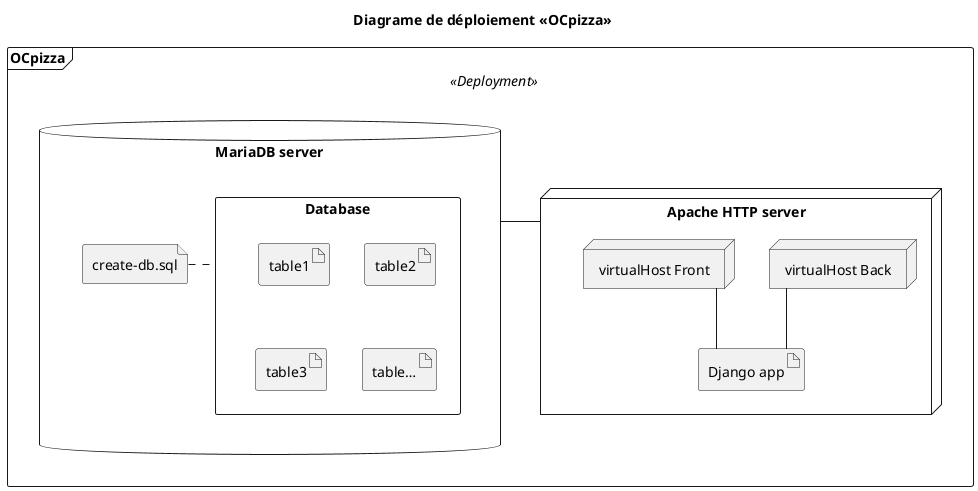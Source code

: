 @startuml
title Diagrame de déploiement «OCpizza»

/' = = = = = = = STYLE = = = = = = = '/
' skinparam monochrome true
skinparam linetype ortho

/' = = = = = = = ARTIFACT = = = = = = = '/

Frame  "OCpizza" <<Deployment>> {

/' - - PkgAccount - - '/

    node "Apache HTTP server" as ws {
        node "virtualHost Front" as vhf
        node "virtualHost Back" as vhb
        artifact "Django app" as dapp
    }

/' - - PkgAccount - - '/

    database "MariaDB server" as dbs {
        file "create-db.sql" as scriptdb
        rectangle "Database" as db {
            artifact "table1"
            artifact "table2"
            artifact "table3"
            artifact "table…"
        }
    }

}

/' = = = = = = = RELATION = = = = = = = '/

dbs - ws
vhf -- dapp
dapp -up- vhb
scriptdb . db

@enduml
